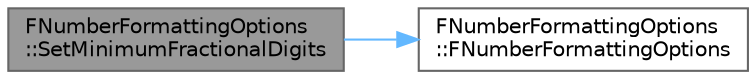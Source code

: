 digraph "FNumberFormattingOptions::SetMinimumFractionalDigits"
{
 // INTERACTIVE_SVG=YES
 // LATEX_PDF_SIZE
  bgcolor="transparent";
  edge [fontname=Helvetica,fontsize=10,labelfontname=Helvetica,labelfontsize=10];
  node [fontname=Helvetica,fontsize=10,shape=box,height=0.2,width=0.4];
  rankdir="LR";
  Node1 [id="Node000001",label="FNumberFormattingOptions\l::SetMinimumFractionalDigits",height=0.2,width=0.4,color="gray40", fillcolor="grey60", style="filled", fontcolor="black",tooltip=" "];
  Node1 -> Node2 [id="edge1_Node000001_Node000002",color="steelblue1",style="solid",tooltip=" "];
  Node2 [id="Node000002",label="FNumberFormattingOptions\l::FNumberFormattingOptions",height=0.2,width=0.4,color="grey40", fillcolor="white", style="filled",URL="$dc/d74/structFNumberFormattingOptions.html#a82ece22aaacfe93b257e61002ab765cc",tooltip=" "];
}
